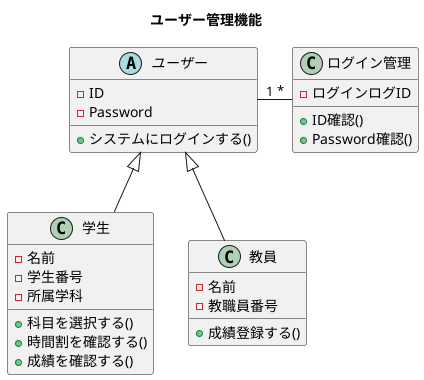 @startuml 9-1
title ユーザー管理機能

'ユーザー管理に関連するクラス'

abstract class ユーザー {
    - ID
    - Password
    + システムにログインする()
}

class 学生 {
    - 名前
    - 学生番号
    - 所属学科
    + 科目を選択する()
    + 時間割を確認する()
    + 成績を確認する()
}

class 教員 {
    - 名前
    - 教職員番号
    + 成績登録する()
}

class ログイン管理 {
    - ログインログID
    + ID確認()
    + Password確認()
}

ユーザー <|-down- 学生
ユーザー <|-down- 教員
ユーザー "1"-right-"*" ログイン管理

@enduml